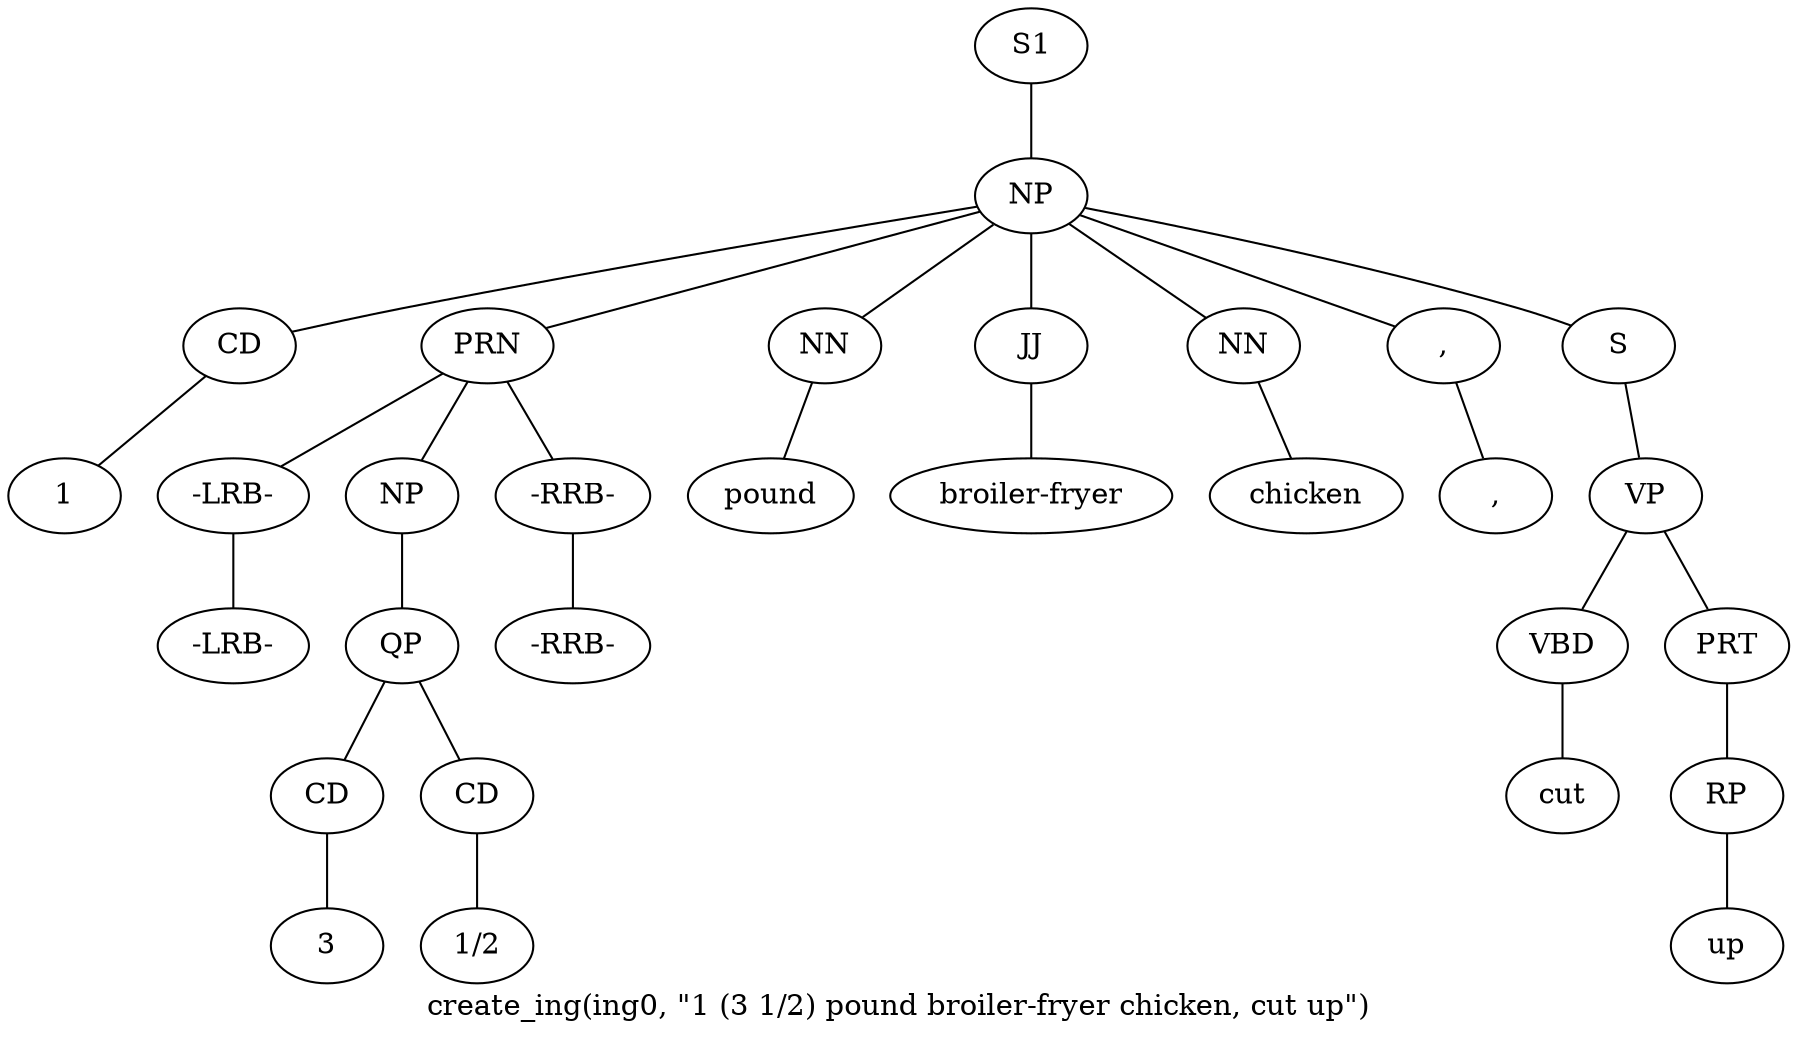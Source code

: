 graph SyntaxGraph {
	label = "create_ing(ing0, \"1 (3 1/2) pound broiler-fryer chicken, cut up\")";
	Node0 [label="S1"];
	Node1 [label="NP"];
	Node2 [label="CD"];
	Node3 [label="1"];
	Node4 [label="PRN"];
	Node5 [label="-LRB-"];
	Node6 [label="-LRB-"];
	Node7 [label="NP"];
	Node8 [label="QP"];
	Node9 [label="CD"];
	Node10 [label="3"];
	Node11 [label="CD"];
	Node12 [label="1/2"];
	Node13 [label="-RRB-"];
	Node14 [label="-RRB-"];
	Node15 [label="NN"];
	Node16 [label="pound"];
	Node17 [label="JJ"];
	Node18 [label="broiler-fryer"];
	Node19 [label="NN"];
	Node20 [label="chicken"];
	Node21 [label=","];
	Node22 [label=","];
	Node23 [label="S"];
	Node24 [label="VP"];
	Node25 [label="VBD"];
	Node26 [label="cut"];
	Node27 [label="PRT"];
	Node28 [label="RP"];
	Node29 [label="up"];

	Node0 -- Node1;
	Node1 -- Node2;
	Node1 -- Node4;
	Node1 -- Node15;
	Node1 -- Node17;
	Node1 -- Node19;
	Node1 -- Node21;
	Node1 -- Node23;
	Node2 -- Node3;
	Node4 -- Node5;
	Node4 -- Node7;
	Node4 -- Node13;
	Node5 -- Node6;
	Node7 -- Node8;
	Node8 -- Node9;
	Node8 -- Node11;
	Node9 -- Node10;
	Node11 -- Node12;
	Node13 -- Node14;
	Node15 -- Node16;
	Node17 -- Node18;
	Node19 -- Node20;
	Node21 -- Node22;
	Node23 -- Node24;
	Node24 -- Node25;
	Node24 -- Node27;
	Node25 -- Node26;
	Node27 -- Node28;
	Node28 -- Node29;
}